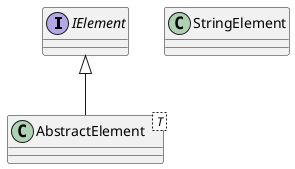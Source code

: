 @startuml
interface IElement
class AbstractElement< T > 
class StringElement
IElement <|-- AbstractElement


@enduml